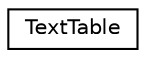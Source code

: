 digraph "Graphical Class Hierarchy"
{
  edge [fontname="Helvetica",fontsize="10",labelfontname="Helvetica",labelfontsize="10"];
  node [fontname="Helvetica",fontsize="10",shape=record];
  rankdir="LR";
  Node1 [label="TextTable",height=0.2,width=0.4,color="black", fillcolor="white", style="filled",URL="$d5/d9a/classTextTable.html"];
}
